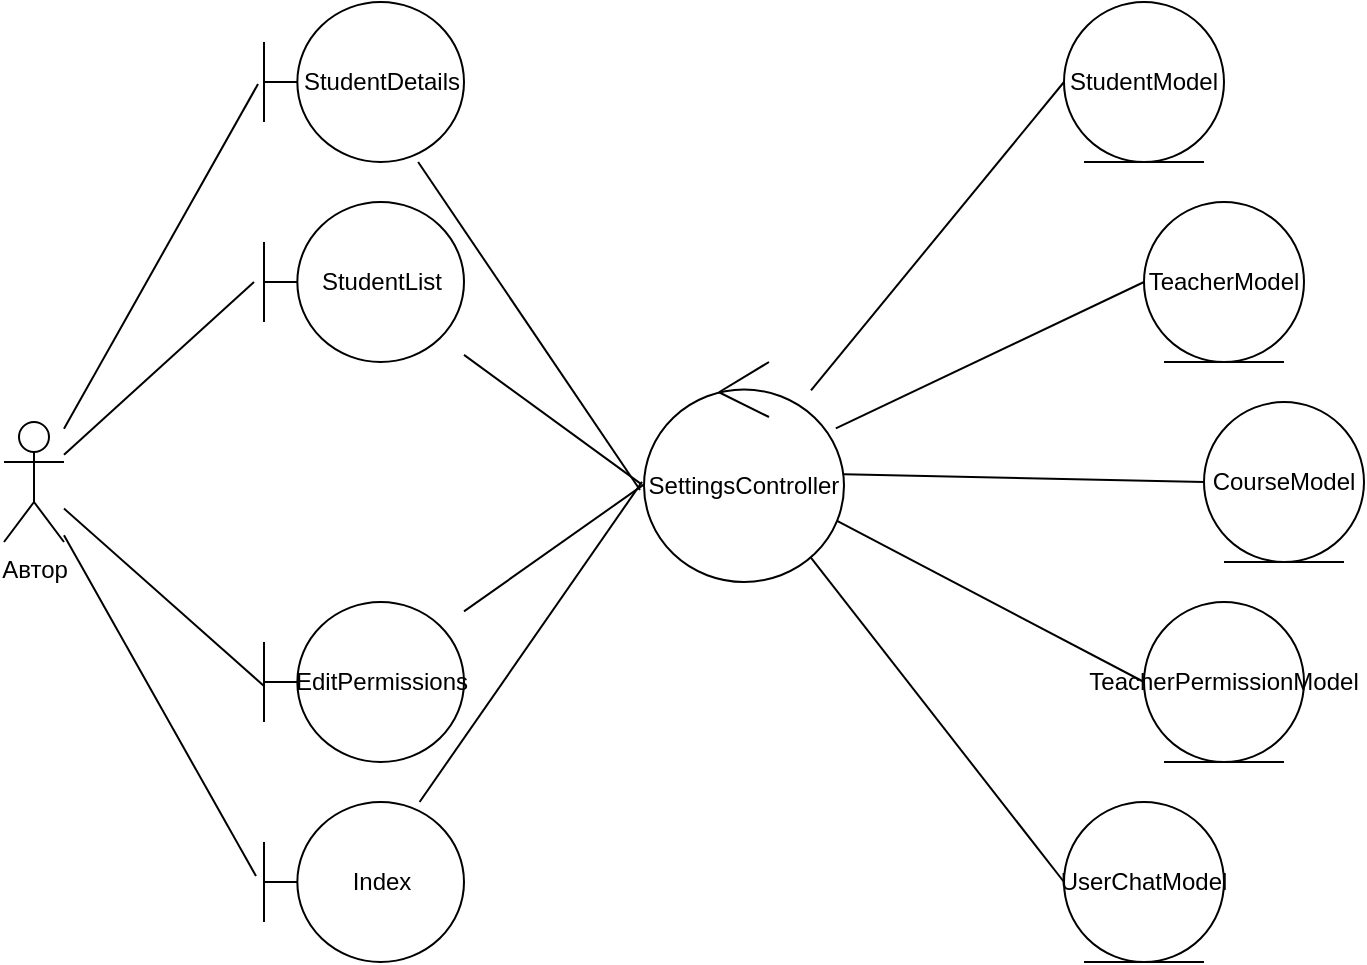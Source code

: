 <mxfile version="23.1.5" type="device">
  <diagram name="Страница — 1" id="bLIWgat2K8dpFbzlpGcP">
    <mxGraphModel dx="1434" dy="884" grid="1" gridSize="10" guides="1" tooltips="1" connect="1" arrows="1" fold="1" page="1" pageScale="1" pageWidth="827" pageHeight="1169" math="0" shadow="0">
      <root>
        <mxCell id="0" />
        <mxCell id="1" parent="0" />
        <mxCell id="H8p_KD_jGr5xudb8fyga-1" value="Автор" style="shape=umlActor;verticalLabelPosition=bottom;verticalAlign=top;html=1;" vertex="1" parent="1">
          <mxGeometry x="20" y="460" width="30" height="60" as="geometry" />
        </mxCell>
        <mxCell id="H8p_KD_jGr5xudb8fyga-4" value="CourseModel" style="ellipse;shape=umlEntity;whiteSpace=wrap;html=1;" vertex="1" parent="1">
          <mxGeometry x="620" y="450" width="80" height="80" as="geometry" />
        </mxCell>
        <mxCell id="H8p_KD_jGr5xudb8fyga-5" value="StudentList" style="shape=umlBoundary;whiteSpace=wrap;html=1;" vertex="1" parent="1">
          <mxGeometry x="150" y="350" width="100" height="80" as="geometry" />
        </mxCell>
        <mxCell id="H8p_KD_jGr5xudb8fyga-20" style="rounded=0;orthogonalLoop=1;jettySize=auto;html=1;entryX=0;entryY=0.5;entryDx=0;entryDy=0;endArrow=none;endFill=0;" edge="1" parent="1" source="H8p_KD_jGr5xudb8fyga-7" target="H8p_KD_jGr5xudb8fyga-19">
          <mxGeometry relative="1" as="geometry" />
        </mxCell>
        <mxCell id="H8p_KD_jGr5xudb8fyga-21" style="rounded=0;orthogonalLoop=1;jettySize=auto;html=1;entryX=0;entryY=0.5;entryDx=0;entryDy=0;endArrow=none;endFill=0;" edge="1" parent="1" source="H8p_KD_jGr5xudb8fyga-7" target="H8p_KD_jGr5xudb8fyga-18">
          <mxGeometry relative="1" as="geometry" />
        </mxCell>
        <mxCell id="H8p_KD_jGr5xudb8fyga-22" style="rounded=0;orthogonalLoop=1;jettySize=auto;html=1;entryX=0;entryY=0.5;entryDx=0;entryDy=0;endArrow=none;endFill=0;" edge="1" parent="1" source="H8p_KD_jGr5xudb8fyga-7" target="H8p_KD_jGr5xudb8fyga-4">
          <mxGeometry relative="1" as="geometry" />
        </mxCell>
        <mxCell id="H8p_KD_jGr5xudb8fyga-23" style="rounded=0;orthogonalLoop=1;jettySize=auto;html=1;entryX=0;entryY=0.5;entryDx=0;entryDy=0;endArrow=none;endFill=0;" edge="1" parent="1" source="H8p_KD_jGr5xudb8fyga-7" target="H8p_KD_jGr5xudb8fyga-16">
          <mxGeometry relative="1" as="geometry" />
        </mxCell>
        <mxCell id="H8p_KD_jGr5xudb8fyga-24" style="rounded=0;orthogonalLoop=1;jettySize=auto;html=1;entryX=0;entryY=0.5;entryDx=0;entryDy=0;endArrow=none;endFill=0;" edge="1" parent="1" source="H8p_KD_jGr5xudb8fyga-7" target="H8p_KD_jGr5xudb8fyga-17">
          <mxGeometry relative="1" as="geometry" />
        </mxCell>
        <mxCell id="H8p_KD_jGr5xudb8fyga-7" value="SettingsController" style="ellipse;shape=umlControl;whiteSpace=wrap;html=1;" vertex="1" parent="1">
          <mxGeometry x="340" y="430" width="100" height="110" as="geometry" />
        </mxCell>
        <mxCell id="H8p_KD_jGr5xudb8fyga-8" value="EditPermissions" style="shape=umlBoundary;whiteSpace=wrap;html=1;" vertex="1" parent="1">
          <mxGeometry x="150" y="550" width="100" height="80" as="geometry" />
        </mxCell>
        <mxCell id="H8p_KD_jGr5xudb8fyga-11" style="rounded=0;orthogonalLoop=1;jettySize=auto;html=1;entryX=-0.012;entryY=0.556;entryDx=0;entryDy=0;entryPerimeter=0;endArrow=none;endFill=0;" edge="1" parent="1" source="H8p_KD_jGr5xudb8fyga-5" target="H8p_KD_jGr5xudb8fyga-7">
          <mxGeometry relative="1" as="geometry" />
        </mxCell>
        <mxCell id="H8p_KD_jGr5xudb8fyga-12" style="rounded=0;orthogonalLoop=1;jettySize=auto;html=1;entryX=0;entryY=0.556;entryDx=0;entryDy=0;entryPerimeter=0;endArrow=none;endFill=0;" edge="1" parent="1" source="H8p_KD_jGr5xudb8fyga-8" target="H8p_KD_jGr5xudb8fyga-7">
          <mxGeometry relative="1" as="geometry" />
        </mxCell>
        <mxCell id="H8p_KD_jGr5xudb8fyga-16" value="TeacherPermissionModel" style="ellipse;shape=umlEntity;whiteSpace=wrap;html=1;" vertex="1" parent="1">
          <mxGeometry x="590" y="550" width="80" height="80" as="geometry" />
        </mxCell>
        <mxCell id="H8p_KD_jGr5xudb8fyga-17" value="UserChatModel" style="ellipse;shape=umlEntity;whiteSpace=wrap;html=1;" vertex="1" parent="1">
          <mxGeometry x="550" y="650" width="80" height="80" as="geometry" />
        </mxCell>
        <mxCell id="H8p_KD_jGr5xudb8fyga-18" value="TeacherModel" style="ellipse;shape=umlEntity;whiteSpace=wrap;html=1;" vertex="1" parent="1">
          <mxGeometry x="590" y="350" width="80" height="80" as="geometry" />
        </mxCell>
        <mxCell id="H8p_KD_jGr5xudb8fyga-19" value="StudentModel" style="ellipse;shape=umlEntity;whiteSpace=wrap;html=1;" vertex="1" parent="1">
          <mxGeometry x="550" y="250" width="80" height="80" as="geometry" />
        </mxCell>
        <mxCell id="H8p_KD_jGr5xudb8fyga-25" style="rounded=0;orthogonalLoop=1;jettySize=auto;html=1;entryX=0;entryY=0.525;entryDx=0;entryDy=0;entryPerimeter=0;endArrow=none;endFill=0;" edge="1" parent="1" source="H8p_KD_jGr5xudb8fyga-1" target="H8p_KD_jGr5xudb8fyga-8">
          <mxGeometry relative="1" as="geometry" />
        </mxCell>
        <mxCell id="H8p_KD_jGr5xudb8fyga-27" style="rounded=0;orthogonalLoop=1;jettySize=auto;html=1;entryX=-0.05;entryY=0.5;entryDx=0;entryDy=0;entryPerimeter=0;endArrow=none;endFill=0;" edge="1" parent="1" source="H8p_KD_jGr5xudb8fyga-1" target="H8p_KD_jGr5xudb8fyga-5">
          <mxGeometry relative="1" as="geometry" />
        </mxCell>
        <mxCell id="H8p_KD_jGr5xudb8fyga-31" value="Index" style="shape=umlBoundary;whiteSpace=wrap;html=1;" vertex="1" parent="1">
          <mxGeometry x="150" y="650" width="100" height="80" as="geometry" />
        </mxCell>
        <mxCell id="H8p_KD_jGr5xudb8fyga-32" style="rounded=0;orthogonalLoop=1;jettySize=auto;html=1;entryX=-0.04;entryY=0.463;entryDx=0;entryDy=0;entryPerimeter=0;endArrow=none;endFill=0;" edge="1" parent="1" source="H8p_KD_jGr5xudb8fyga-1" target="H8p_KD_jGr5xudb8fyga-31">
          <mxGeometry relative="1" as="geometry" />
        </mxCell>
        <mxCell id="H8p_KD_jGr5xudb8fyga-33" style="rounded=0;orthogonalLoop=1;jettySize=auto;html=1;entryX=-0.01;entryY=0.545;entryDx=0;entryDy=0;entryPerimeter=0;endArrow=none;endFill=0;" edge="1" parent="1" source="H8p_KD_jGr5xudb8fyga-31" target="H8p_KD_jGr5xudb8fyga-7">
          <mxGeometry relative="1" as="geometry" />
        </mxCell>
        <mxCell id="H8p_KD_jGr5xudb8fyga-35" value="StudentDetails" style="shape=umlBoundary;whiteSpace=wrap;html=1;" vertex="1" parent="1">
          <mxGeometry x="150" y="250" width="100" height="80" as="geometry" />
        </mxCell>
        <mxCell id="H8p_KD_jGr5xudb8fyga-38" style="rounded=0;orthogonalLoop=1;jettySize=auto;html=1;entryX=-0.03;entryY=0.513;entryDx=0;entryDy=0;entryPerimeter=0;endArrow=none;endFill=0;" edge="1" parent="1" source="H8p_KD_jGr5xudb8fyga-1" target="H8p_KD_jGr5xudb8fyga-35">
          <mxGeometry relative="1" as="geometry" />
        </mxCell>
        <mxCell id="H8p_KD_jGr5xudb8fyga-39" style="rounded=0;orthogonalLoop=1;jettySize=auto;html=1;endArrow=none;endFill=0;" edge="1" parent="1" source="H8p_KD_jGr5xudb8fyga-35">
          <mxGeometry relative="1" as="geometry">
            <mxPoint x="338" y="494" as="targetPoint" />
          </mxGeometry>
        </mxCell>
      </root>
    </mxGraphModel>
  </diagram>
</mxfile>
